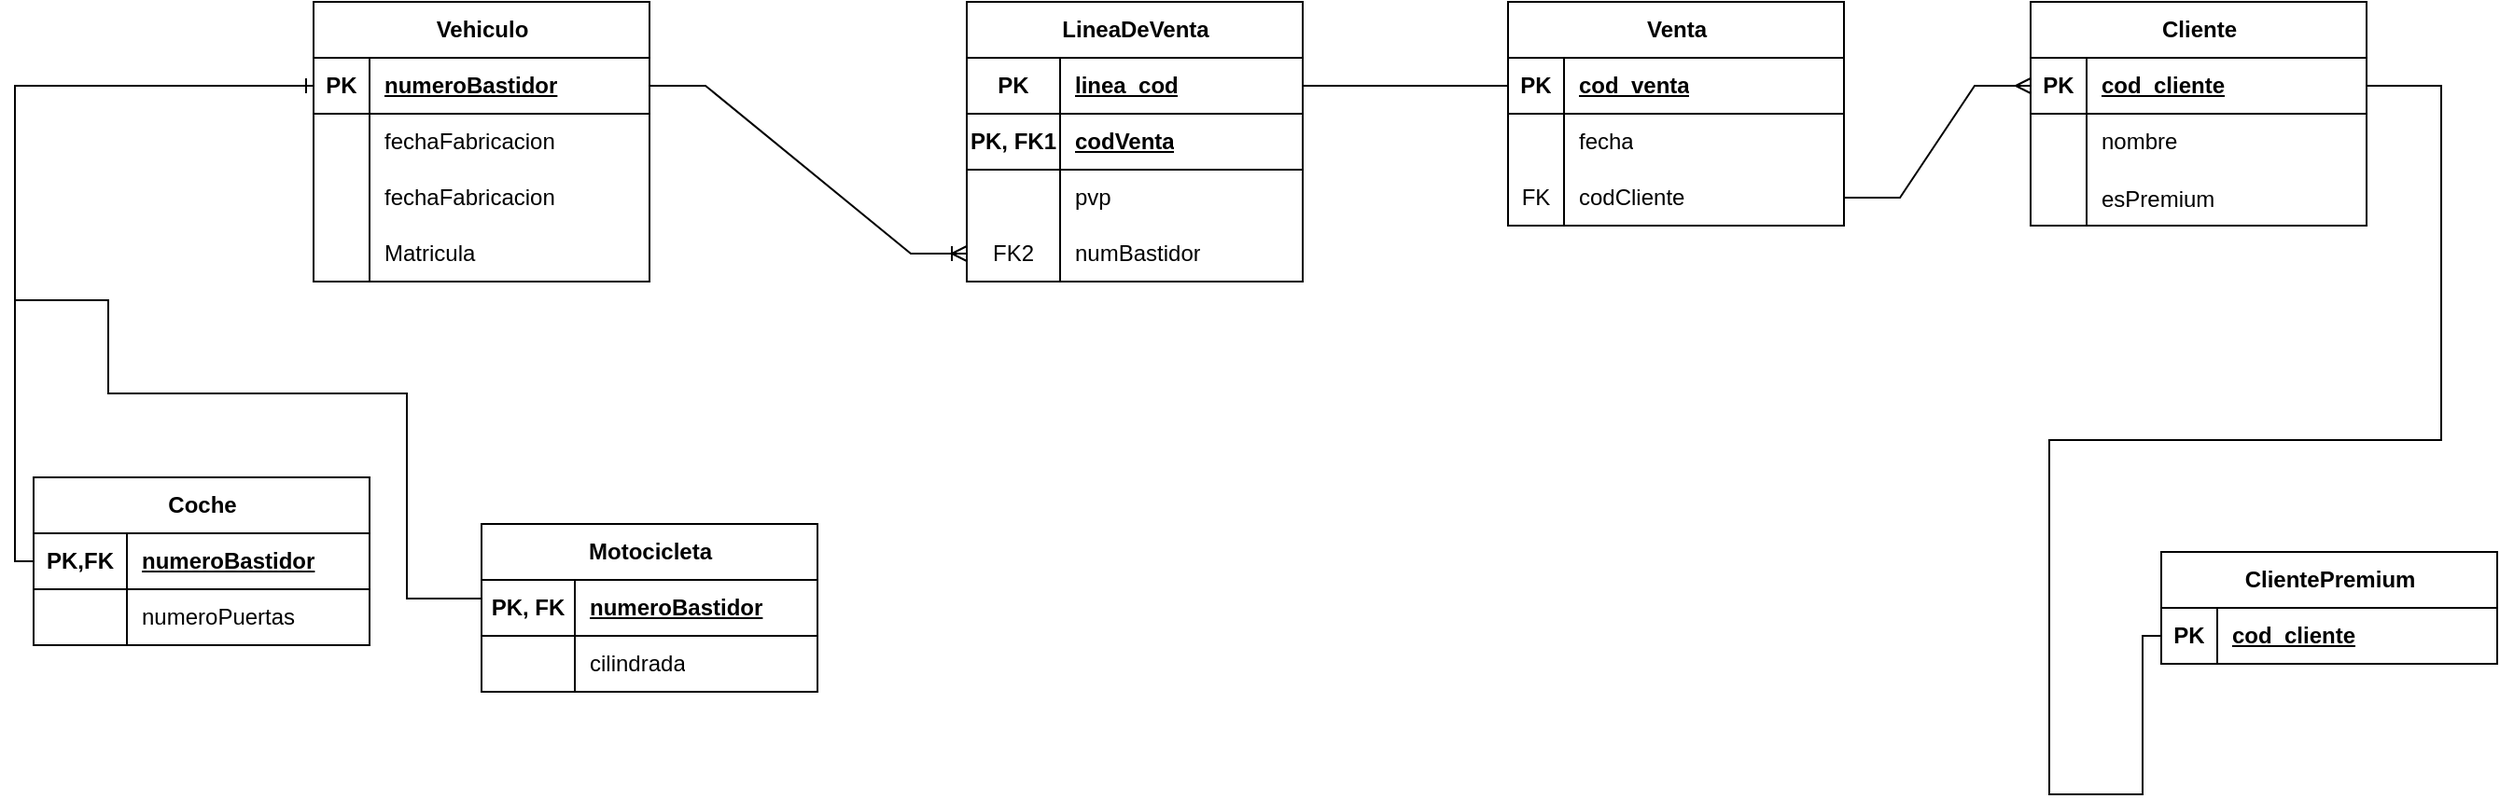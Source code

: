 <mxfile version="22.1.21" type="device">
  <diagram id="R2lEEEUBdFMjLlhIrx00" name="Page-1">
    <mxGraphModel dx="2284" dy="844" grid="1" gridSize="10" guides="1" tooltips="1" connect="1" arrows="1" fold="1" page="1" pageScale="1" pageWidth="850" pageHeight="1100" math="0" shadow="0" extFonts="Permanent Marker^https://fonts.googleapis.com/css?family=Permanent+Marker">
      <root>
        <mxCell id="0" />
        <mxCell id="1" parent="0" />
        <mxCell id="gld8KDTytuYv7XRMSMwb-1" value="Motocicleta" style="shape=table;startSize=30;container=1;collapsible=1;childLayout=tableLayout;fixedRows=1;rowLines=0;fontStyle=1;align=center;resizeLast=1;html=1;" parent="1" vertex="1">
          <mxGeometry x="40" y="530" width="180" height="90" as="geometry" />
        </mxCell>
        <mxCell id="gld8KDTytuYv7XRMSMwb-2" value="" style="shape=tableRow;horizontal=0;startSize=0;swimlaneHead=0;swimlaneBody=0;fillColor=none;collapsible=0;dropTarget=0;points=[[0,0.5],[1,0.5]];portConstraint=eastwest;top=0;left=0;right=0;bottom=1;" parent="gld8KDTytuYv7XRMSMwb-1" vertex="1">
          <mxGeometry y="30" width="180" height="30" as="geometry" />
        </mxCell>
        <mxCell id="gld8KDTytuYv7XRMSMwb-3" value="PK, FK" style="shape=partialRectangle;connectable=0;fillColor=none;top=0;left=0;bottom=0;right=0;fontStyle=1;overflow=hidden;whiteSpace=wrap;html=1;" parent="gld8KDTytuYv7XRMSMwb-2" vertex="1">
          <mxGeometry width="50" height="30" as="geometry">
            <mxRectangle width="50" height="30" as="alternateBounds" />
          </mxGeometry>
        </mxCell>
        <mxCell id="gld8KDTytuYv7XRMSMwb-4" value="numeroBastidor" style="shape=partialRectangle;connectable=0;fillColor=none;top=0;left=0;bottom=0;right=0;align=left;spacingLeft=6;fontStyle=5;overflow=hidden;whiteSpace=wrap;html=1;" parent="gld8KDTytuYv7XRMSMwb-2" vertex="1">
          <mxGeometry x="50" width="130" height="30" as="geometry">
            <mxRectangle width="130" height="30" as="alternateBounds" />
          </mxGeometry>
        </mxCell>
        <mxCell id="gld8KDTytuYv7XRMSMwb-5" value="" style="shape=tableRow;horizontal=0;startSize=0;swimlaneHead=0;swimlaneBody=0;fillColor=none;collapsible=0;dropTarget=0;points=[[0,0.5],[1,0.5]];portConstraint=eastwest;top=0;left=0;right=0;bottom=0;" parent="gld8KDTytuYv7XRMSMwb-1" vertex="1">
          <mxGeometry y="60" width="180" height="30" as="geometry" />
        </mxCell>
        <mxCell id="gld8KDTytuYv7XRMSMwb-6" value="" style="shape=partialRectangle;connectable=0;fillColor=none;top=0;left=0;bottom=0;right=0;editable=1;overflow=hidden;whiteSpace=wrap;html=1;" parent="gld8KDTytuYv7XRMSMwb-5" vertex="1">
          <mxGeometry width="50" height="30" as="geometry">
            <mxRectangle width="50" height="30" as="alternateBounds" />
          </mxGeometry>
        </mxCell>
        <mxCell id="gld8KDTytuYv7XRMSMwb-7" value="cilindrada" style="shape=partialRectangle;connectable=0;fillColor=none;top=0;left=0;bottom=0;right=0;align=left;spacingLeft=6;overflow=hidden;whiteSpace=wrap;html=1;" parent="gld8KDTytuYv7XRMSMwb-5" vertex="1">
          <mxGeometry x="50" width="130" height="30" as="geometry">
            <mxRectangle width="130" height="30" as="alternateBounds" />
          </mxGeometry>
        </mxCell>
        <mxCell id="gld8KDTytuYv7XRMSMwb-14" value="Coche" style="shape=table;startSize=30;container=1;collapsible=1;childLayout=tableLayout;fixedRows=1;rowLines=0;fontStyle=1;align=center;resizeLast=1;html=1;" parent="1" vertex="1">
          <mxGeometry x="-200" y="505" width="180" height="90" as="geometry" />
        </mxCell>
        <mxCell id="gld8KDTytuYv7XRMSMwb-15" value="" style="shape=tableRow;horizontal=0;startSize=0;swimlaneHead=0;swimlaneBody=0;fillColor=none;collapsible=0;dropTarget=0;points=[[0,0.5],[1,0.5]];portConstraint=eastwest;top=0;left=0;right=0;bottom=1;" parent="gld8KDTytuYv7XRMSMwb-14" vertex="1">
          <mxGeometry y="30" width="180" height="30" as="geometry" />
        </mxCell>
        <mxCell id="gld8KDTytuYv7XRMSMwb-16" value="PK,FK" style="shape=partialRectangle;connectable=0;fillColor=none;top=0;left=0;bottom=0;right=0;fontStyle=1;overflow=hidden;whiteSpace=wrap;html=1;" parent="gld8KDTytuYv7XRMSMwb-15" vertex="1">
          <mxGeometry width="50" height="30" as="geometry">
            <mxRectangle width="50" height="30" as="alternateBounds" />
          </mxGeometry>
        </mxCell>
        <mxCell id="gld8KDTytuYv7XRMSMwb-17" value="numeroBastidor" style="shape=partialRectangle;connectable=0;fillColor=none;top=0;left=0;bottom=0;right=0;align=left;spacingLeft=6;fontStyle=5;overflow=hidden;whiteSpace=wrap;html=1;" parent="gld8KDTytuYv7XRMSMwb-15" vertex="1">
          <mxGeometry x="50" width="130" height="30" as="geometry">
            <mxRectangle width="130" height="30" as="alternateBounds" />
          </mxGeometry>
        </mxCell>
        <mxCell id="gld8KDTytuYv7XRMSMwb-18" value="" style="shape=tableRow;horizontal=0;startSize=0;swimlaneHead=0;swimlaneBody=0;fillColor=none;collapsible=0;dropTarget=0;points=[[0,0.5],[1,0.5]];portConstraint=eastwest;top=0;left=0;right=0;bottom=0;" parent="gld8KDTytuYv7XRMSMwb-14" vertex="1">
          <mxGeometry y="60" width="180" height="30" as="geometry" />
        </mxCell>
        <mxCell id="gld8KDTytuYv7XRMSMwb-19" value="" style="shape=partialRectangle;connectable=0;fillColor=none;top=0;left=0;bottom=0;right=0;editable=1;overflow=hidden;whiteSpace=wrap;html=1;" parent="gld8KDTytuYv7XRMSMwb-18" vertex="1">
          <mxGeometry width="50" height="30" as="geometry">
            <mxRectangle width="50" height="30" as="alternateBounds" />
          </mxGeometry>
        </mxCell>
        <mxCell id="gld8KDTytuYv7XRMSMwb-20" value="numeroPuertas" style="shape=partialRectangle;connectable=0;fillColor=none;top=0;left=0;bottom=0;right=0;align=left;spacingLeft=6;overflow=hidden;whiteSpace=wrap;html=1;" parent="gld8KDTytuYv7XRMSMwb-18" vertex="1">
          <mxGeometry x="50" width="130" height="30" as="geometry">
            <mxRectangle width="130" height="30" as="alternateBounds" />
          </mxGeometry>
        </mxCell>
        <mxCell id="gld8KDTytuYv7XRMSMwb-27" value="Vehiculo" style="shape=table;startSize=30;container=1;collapsible=1;childLayout=tableLayout;fixedRows=1;rowLines=0;fontStyle=1;align=center;resizeLast=1;html=1;" parent="1" vertex="1">
          <mxGeometry x="-50" y="250" width="180" height="150" as="geometry" />
        </mxCell>
        <mxCell id="gld8KDTytuYv7XRMSMwb-28" value="" style="shape=tableRow;horizontal=0;startSize=0;swimlaneHead=0;swimlaneBody=0;fillColor=none;collapsible=0;dropTarget=0;points=[[0,0.5],[1,0.5]];portConstraint=eastwest;top=0;left=0;right=0;bottom=1;" parent="gld8KDTytuYv7XRMSMwb-27" vertex="1">
          <mxGeometry y="30" width="180" height="30" as="geometry" />
        </mxCell>
        <mxCell id="gld8KDTytuYv7XRMSMwb-29" value="PK" style="shape=partialRectangle;connectable=0;fillColor=none;top=0;left=0;bottom=0;right=0;fontStyle=1;overflow=hidden;whiteSpace=wrap;html=1;" parent="gld8KDTytuYv7XRMSMwb-28" vertex="1">
          <mxGeometry width="30" height="30" as="geometry">
            <mxRectangle width="30" height="30" as="alternateBounds" />
          </mxGeometry>
        </mxCell>
        <mxCell id="gld8KDTytuYv7XRMSMwb-30" value="numeroBastidor" style="shape=partialRectangle;connectable=0;fillColor=none;top=0;left=0;bottom=0;right=0;align=left;spacingLeft=6;fontStyle=5;overflow=hidden;whiteSpace=wrap;html=1;" parent="gld8KDTytuYv7XRMSMwb-28" vertex="1">
          <mxGeometry x="30" width="150" height="30" as="geometry">
            <mxRectangle width="150" height="30" as="alternateBounds" />
          </mxGeometry>
        </mxCell>
        <mxCell id="gld8KDTytuYv7XRMSMwb-31" value="" style="shape=tableRow;horizontal=0;startSize=0;swimlaneHead=0;swimlaneBody=0;fillColor=none;collapsible=0;dropTarget=0;points=[[0,0.5],[1,0.5]];portConstraint=eastwest;top=0;left=0;right=0;bottom=0;" parent="gld8KDTytuYv7XRMSMwb-27" vertex="1">
          <mxGeometry y="60" width="180" height="30" as="geometry" />
        </mxCell>
        <mxCell id="gld8KDTytuYv7XRMSMwb-32" value="" style="shape=partialRectangle;connectable=0;fillColor=none;top=0;left=0;bottom=0;right=0;editable=1;overflow=hidden;whiteSpace=wrap;html=1;" parent="gld8KDTytuYv7XRMSMwb-31" vertex="1">
          <mxGeometry width="30" height="30" as="geometry">
            <mxRectangle width="30" height="30" as="alternateBounds" />
          </mxGeometry>
        </mxCell>
        <mxCell id="gld8KDTytuYv7XRMSMwb-33" value="fechaFabricacion" style="shape=partialRectangle;connectable=0;fillColor=none;top=0;left=0;bottom=0;right=0;align=left;spacingLeft=6;overflow=hidden;whiteSpace=wrap;html=1;" parent="gld8KDTytuYv7XRMSMwb-31" vertex="1">
          <mxGeometry x="30" width="150" height="30" as="geometry">
            <mxRectangle width="150" height="30" as="alternateBounds" />
          </mxGeometry>
        </mxCell>
        <mxCell id="gld8KDTytuYv7XRMSMwb-40" value="" style="shape=tableRow;horizontal=0;startSize=0;swimlaneHead=0;swimlaneBody=0;fillColor=none;collapsible=0;dropTarget=0;points=[[0,0.5],[1,0.5]];portConstraint=eastwest;top=0;left=0;right=0;bottom=0;" parent="gld8KDTytuYv7XRMSMwb-27" vertex="1">
          <mxGeometry y="90" width="180" height="30" as="geometry" />
        </mxCell>
        <mxCell id="gld8KDTytuYv7XRMSMwb-41" value="" style="shape=partialRectangle;connectable=0;fillColor=none;top=0;left=0;bottom=0;right=0;editable=1;overflow=hidden;whiteSpace=wrap;html=1;" parent="gld8KDTytuYv7XRMSMwb-40" vertex="1">
          <mxGeometry width="30" height="30" as="geometry">
            <mxRectangle width="30" height="30" as="alternateBounds" />
          </mxGeometry>
        </mxCell>
        <mxCell id="gld8KDTytuYv7XRMSMwb-42" value="fechaFabricacion" style="shape=partialRectangle;connectable=0;fillColor=none;top=0;left=0;bottom=0;right=0;align=left;spacingLeft=6;overflow=hidden;whiteSpace=wrap;html=1;" parent="gld8KDTytuYv7XRMSMwb-40" vertex="1">
          <mxGeometry x="30" width="150" height="30" as="geometry">
            <mxRectangle width="150" height="30" as="alternateBounds" />
          </mxGeometry>
        </mxCell>
        <mxCell id="gld8KDTytuYv7XRMSMwb-34" value="" style="shape=tableRow;horizontal=0;startSize=0;swimlaneHead=0;swimlaneBody=0;fillColor=none;collapsible=0;dropTarget=0;points=[[0,0.5],[1,0.5]];portConstraint=eastwest;top=0;left=0;right=0;bottom=0;" parent="gld8KDTytuYv7XRMSMwb-27" vertex="1">
          <mxGeometry y="120" width="180" height="30" as="geometry" />
        </mxCell>
        <mxCell id="gld8KDTytuYv7XRMSMwb-35" value="" style="shape=partialRectangle;connectable=0;fillColor=none;top=0;left=0;bottom=0;right=0;editable=1;overflow=hidden;whiteSpace=wrap;html=1;" parent="gld8KDTytuYv7XRMSMwb-34" vertex="1">
          <mxGeometry width="30" height="30" as="geometry">
            <mxRectangle width="30" height="30" as="alternateBounds" />
          </mxGeometry>
        </mxCell>
        <mxCell id="gld8KDTytuYv7XRMSMwb-36" value="Matricula" style="shape=partialRectangle;connectable=0;fillColor=none;top=0;left=0;bottom=0;right=0;align=left;spacingLeft=6;overflow=hidden;whiteSpace=wrap;html=1;" parent="gld8KDTytuYv7XRMSMwb-34" vertex="1">
          <mxGeometry x="30" width="150" height="30" as="geometry">
            <mxRectangle width="150" height="30" as="alternateBounds" />
          </mxGeometry>
        </mxCell>
        <mxCell id="gld8KDTytuYv7XRMSMwb-57" value="LineaDeVenta" style="shape=table;startSize=30;container=1;collapsible=1;childLayout=tableLayout;fixedRows=1;rowLines=0;fontStyle=1;align=center;resizeLast=1;html=1;" parent="1" vertex="1">
          <mxGeometry x="300" y="250" width="180" height="150" as="geometry" />
        </mxCell>
        <mxCell id="gld8KDTytuYv7XRMSMwb-58" value="" style="shape=tableRow;horizontal=0;startSize=0;swimlaneHead=0;swimlaneBody=0;fillColor=none;collapsible=0;dropTarget=0;points=[[0,0.5],[1,0.5]];portConstraint=eastwest;top=0;left=0;right=0;bottom=1;" parent="gld8KDTytuYv7XRMSMwb-57" vertex="1">
          <mxGeometry y="30" width="180" height="30" as="geometry" />
        </mxCell>
        <mxCell id="gld8KDTytuYv7XRMSMwb-59" value="PK" style="shape=partialRectangle;connectable=0;fillColor=none;top=0;left=0;bottom=0;right=0;fontStyle=1;overflow=hidden;whiteSpace=wrap;html=1;" parent="gld8KDTytuYv7XRMSMwb-58" vertex="1">
          <mxGeometry width="50" height="30" as="geometry">
            <mxRectangle width="50" height="30" as="alternateBounds" />
          </mxGeometry>
        </mxCell>
        <mxCell id="gld8KDTytuYv7XRMSMwb-60" value="linea_cod" style="shape=partialRectangle;connectable=0;fillColor=none;top=0;left=0;bottom=0;right=0;align=left;spacingLeft=6;fontStyle=5;overflow=hidden;whiteSpace=wrap;html=1;" parent="gld8KDTytuYv7XRMSMwb-58" vertex="1">
          <mxGeometry x="50" width="130" height="30" as="geometry">
            <mxRectangle width="130" height="30" as="alternateBounds" />
          </mxGeometry>
        </mxCell>
        <mxCell id="1bQKZkvqH7t7K8nR_lGs-5" value="" style="shape=tableRow;horizontal=0;startSize=0;swimlaneHead=0;swimlaneBody=0;fillColor=none;collapsible=0;dropTarget=0;points=[[0,0.5],[1,0.5]];portConstraint=eastwest;top=0;left=0;right=0;bottom=1;" vertex="1" parent="gld8KDTytuYv7XRMSMwb-57">
          <mxGeometry y="60" width="180" height="30" as="geometry" />
        </mxCell>
        <mxCell id="1bQKZkvqH7t7K8nR_lGs-6" value="PK, FK1" style="shape=partialRectangle;connectable=0;fillColor=none;top=0;left=0;bottom=0;right=0;fontStyle=1;overflow=hidden;whiteSpace=wrap;html=1;" vertex="1" parent="1bQKZkvqH7t7K8nR_lGs-5">
          <mxGeometry width="50" height="30" as="geometry">
            <mxRectangle width="50" height="30" as="alternateBounds" />
          </mxGeometry>
        </mxCell>
        <mxCell id="1bQKZkvqH7t7K8nR_lGs-7" value="codVenta" style="shape=partialRectangle;connectable=0;fillColor=none;top=0;left=0;bottom=0;right=0;align=left;spacingLeft=6;fontStyle=5;overflow=hidden;whiteSpace=wrap;html=1;" vertex="1" parent="1bQKZkvqH7t7K8nR_lGs-5">
          <mxGeometry x="50" width="130" height="30" as="geometry">
            <mxRectangle width="130" height="30" as="alternateBounds" />
          </mxGeometry>
        </mxCell>
        <mxCell id="gld8KDTytuYv7XRMSMwb-61" value="" style="shape=tableRow;horizontal=0;startSize=0;swimlaneHead=0;swimlaneBody=0;fillColor=none;collapsible=0;dropTarget=0;points=[[0,0.5],[1,0.5]];portConstraint=eastwest;top=0;left=0;right=0;bottom=0;" parent="gld8KDTytuYv7XRMSMwb-57" vertex="1">
          <mxGeometry y="90" width="180" height="30" as="geometry" />
        </mxCell>
        <mxCell id="gld8KDTytuYv7XRMSMwb-62" value="" style="shape=partialRectangle;connectable=0;fillColor=none;top=0;left=0;bottom=0;right=0;editable=1;overflow=hidden;whiteSpace=wrap;html=1;" parent="gld8KDTytuYv7XRMSMwb-61" vertex="1">
          <mxGeometry width="50" height="30" as="geometry">
            <mxRectangle width="50" height="30" as="alternateBounds" />
          </mxGeometry>
        </mxCell>
        <mxCell id="gld8KDTytuYv7XRMSMwb-63" value="pvp" style="shape=partialRectangle;connectable=0;fillColor=none;top=0;left=0;bottom=0;right=0;align=left;spacingLeft=6;overflow=hidden;whiteSpace=wrap;html=1;" parent="gld8KDTytuYv7XRMSMwb-61" vertex="1">
          <mxGeometry x="50" width="130" height="30" as="geometry">
            <mxRectangle width="130" height="30" as="alternateBounds" />
          </mxGeometry>
        </mxCell>
        <mxCell id="1bQKZkvqH7t7K8nR_lGs-2" value="" style="shape=tableRow;horizontal=0;startSize=0;swimlaneHead=0;swimlaneBody=0;fillColor=none;collapsible=0;dropTarget=0;points=[[0,0.5],[1,0.5]];portConstraint=eastwest;top=0;left=0;right=0;bottom=0;" vertex="1" parent="gld8KDTytuYv7XRMSMwb-57">
          <mxGeometry y="120" width="180" height="30" as="geometry" />
        </mxCell>
        <mxCell id="1bQKZkvqH7t7K8nR_lGs-3" value="FK2" style="shape=partialRectangle;connectable=0;fillColor=none;top=0;left=0;bottom=0;right=0;fontStyle=0;overflow=hidden;whiteSpace=wrap;html=1;" vertex="1" parent="1bQKZkvqH7t7K8nR_lGs-2">
          <mxGeometry width="50" height="30" as="geometry">
            <mxRectangle width="50" height="30" as="alternateBounds" />
          </mxGeometry>
        </mxCell>
        <mxCell id="1bQKZkvqH7t7K8nR_lGs-4" value="numBastidor" style="shape=partialRectangle;connectable=0;fillColor=none;top=0;left=0;bottom=0;right=0;align=left;spacingLeft=6;fontStyle=0;overflow=hidden;whiteSpace=wrap;html=1;" vertex="1" parent="1bQKZkvqH7t7K8nR_lGs-2">
          <mxGeometry x="50" width="130" height="30" as="geometry">
            <mxRectangle width="130" height="30" as="alternateBounds" />
          </mxGeometry>
        </mxCell>
        <mxCell id="gld8KDTytuYv7XRMSMwb-70" value="" style="edgeStyle=orthogonalEdgeStyle;fontSize=12;html=1;endArrow=ERone;endFill=1;rounded=0;" parent="1" source="gld8KDTytuYv7XRMSMwb-2" target="gld8KDTytuYv7XRMSMwb-28" edge="1">
          <mxGeometry width="100" height="100" relative="1" as="geometry">
            <mxPoint x="-30" y="570" as="sourcePoint" />
            <mxPoint x="-130" y="260" as="targetPoint" />
            <Array as="points">
              <mxPoint y="570" />
              <mxPoint y="460" />
              <mxPoint x="-160" y="460" />
              <mxPoint x="-160" y="410" />
              <mxPoint x="-210" y="410" />
              <mxPoint x="-210" y="295" />
            </Array>
          </mxGeometry>
        </mxCell>
        <mxCell id="gld8KDTytuYv7XRMSMwb-71" value="" style="edgeStyle=orthogonalEdgeStyle;fontSize=12;html=1;endArrow=ERone;endFill=1;rounded=0;exitX=0;exitY=0.5;exitDx=0;exitDy=0;" parent="1" source="gld8KDTytuYv7XRMSMwb-15" target="gld8KDTytuYv7XRMSMwb-28" edge="1">
          <mxGeometry width="100" height="100" relative="1" as="geometry">
            <mxPoint x="-230" y="420" as="sourcePoint" />
            <mxPoint x="-130" y="320" as="targetPoint" />
          </mxGeometry>
        </mxCell>
        <mxCell id="gld8KDTytuYv7XRMSMwb-76" value="Venta" style="shape=table;startSize=30;container=1;collapsible=1;childLayout=tableLayout;fixedRows=1;rowLines=0;fontStyle=1;align=center;resizeLast=1;html=1;" parent="1" vertex="1">
          <mxGeometry x="590" y="250" width="180" height="120" as="geometry" />
        </mxCell>
        <mxCell id="gld8KDTytuYv7XRMSMwb-77" value="" style="shape=tableRow;horizontal=0;startSize=0;swimlaneHead=0;swimlaneBody=0;fillColor=none;collapsible=0;dropTarget=0;points=[[0,0.5],[1,0.5]];portConstraint=eastwest;top=0;left=0;right=0;bottom=1;" parent="gld8KDTytuYv7XRMSMwb-76" vertex="1">
          <mxGeometry y="30" width="180" height="30" as="geometry" />
        </mxCell>
        <mxCell id="gld8KDTytuYv7XRMSMwb-78" value="PK" style="shape=partialRectangle;connectable=0;fillColor=none;top=0;left=0;bottom=0;right=0;fontStyle=1;overflow=hidden;whiteSpace=wrap;html=1;" parent="gld8KDTytuYv7XRMSMwb-77" vertex="1">
          <mxGeometry width="30" height="30" as="geometry">
            <mxRectangle width="30" height="30" as="alternateBounds" />
          </mxGeometry>
        </mxCell>
        <mxCell id="gld8KDTytuYv7XRMSMwb-79" value="cod_venta" style="shape=partialRectangle;connectable=0;fillColor=none;top=0;left=0;bottom=0;right=0;align=left;spacingLeft=6;fontStyle=5;overflow=hidden;whiteSpace=wrap;html=1;" parent="gld8KDTytuYv7XRMSMwb-77" vertex="1">
          <mxGeometry x="30" width="150" height="30" as="geometry">
            <mxRectangle width="150" height="30" as="alternateBounds" />
          </mxGeometry>
        </mxCell>
        <mxCell id="gld8KDTytuYv7XRMSMwb-80" value="" style="shape=tableRow;horizontal=0;startSize=0;swimlaneHead=0;swimlaneBody=0;fillColor=none;collapsible=0;dropTarget=0;points=[[0,0.5],[1,0.5]];portConstraint=eastwest;top=0;left=0;right=0;bottom=0;" parent="gld8KDTytuYv7XRMSMwb-76" vertex="1">
          <mxGeometry y="60" width="180" height="30" as="geometry" />
        </mxCell>
        <mxCell id="gld8KDTytuYv7XRMSMwb-81" value="" style="shape=partialRectangle;connectable=0;fillColor=none;top=0;left=0;bottom=0;right=0;editable=1;overflow=hidden;whiteSpace=wrap;html=1;" parent="gld8KDTytuYv7XRMSMwb-80" vertex="1">
          <mxGeometry width="30" height="30" as="geometry">
            <mxRectangle width="30" height="30" as="alternateBounds" />
          </mxGeometry>
        </mxCell>
        <mxCell id="gld8KDTytuYv7XRMSMwb-82" value="fecha" style="shape=partialRectangle;connectable=0;fillColor=none;top=0;left=0;bottom=0;right=0;align=left;spacingLeft=6;overflow=hidden;whiteSpace=wrap;html=1;" parent="gld8KDTytuYv7XRMSMwb-80" vertex="1">
          <mxGeometry x="30" width="150" height="30" as="geometry">
            <mxRectangle width="150" height="30" as="alternateBounds" />
          </mxGeometry>
        </mxCell>
        <mxCell id="1bQKZkvqH7t7K8nR_lGs-8" value="" style="shape=tableRow;horizontal=0;startSize=0;swimlaneHead=0;swimlaneBody=0;fillColor=none;collapsible=0;dropTarget=0;points=[[0,0.5],[1,0.5]];portConstraint=eastwest;top=0;left=0;right=0;bottom=0;" vertex="1" parent="gld8KDTytuYv7XRMSMwb-76">
          <mxGeometry y="90" width="180" height="30" as="geometry" />
        </mxCell>
        <mxCell id="1bQKZkvqH7t7K8nR_lGs-9" value="FK" style="shape=partialRectangle;connectable=0;fillColor=none;top=0;left=0;bottom=0;right=0;fontStyle=0;overflow=hidden;whiteSpace=wrap;html=1;" vertex="1" parent="1bQKZkvqH7t7K8nR_lGs-8">
          <mxGeometry width="30" height="30" as="geometry">
            <mxRectangle width="30" height="30" as="alternateBounds" />
          </mxGeometry>
        </mxCell>
        <mxCell id="1bQKZkvqH7t7K8nR_lGs-10" value="codCliente" style="shape=partialRectangle;connectable=0;fillColor=none;top=0;left=0;bottom=0;right=0;align=left;spacingLeft=6;fontStyle=0;overflow=hidden;whiteSpace=wrap;html=1;" vertex="1" parent="1bQKZkvqH7t7K8nR_lGs-8">
          <mxGeometry x="30" width="150" height="30" as="geometry">
            <mxRectangle width="150" height="30" as="alternateBounds" />
          </mxGeometry>
        </mxCell>
        <mxCell id="gld8KDTytuYv7XRMSMwb-89" value="Cliente" style="shape=table;startSize=30;container=1;collapsible=1;childLayout=tableLayout;fixedRows=1;rowLines=0;fontStyle=1;align=center;resizeLast=1;html=1;" parent="1" vertex="1">
          <mxGeometry x="870" y="250" width="180" height="120" as="geometry" />
        </mxCell>
        <mxCell id="gld8KDTytuYv7XRMSMwb-90" value="" style="shape=tableRow;horizontal=0;startSize=0;swimlaneHead=0;swimlaneBody=0;fillColor=none;collapsible=0;dropTarget=0;points=[[0,0.5],[1,0.5]];portConstraint=eastwest;top=0;left=0;right=0;bottom=1;" parent="gld8KDTytuYv7XRMSMwb-89" vertex="1">
          <mxGeometry y="30" width="180" height="30" as="geometry" />
        </mxCell>
        <mxCell id="gld8KDTytuYv7XRMSMwb-91" value="PK" style="shape=partialRectangle;connectable=0;fillColor=none;top=0;left=0;bottom=0;right=0;fontStyle=1;overflow=hidden;whiteSpace=wrap;html=1;" parent="gld8KDTytuYv7XRMSMwb-90" vertex="1">
          <mxGeometry width="30" height="30" as="geometry">
            <mxRectangle width="30" height="30" as="alternateBounds" />
          </mxGeometry>
        </mxCell>
        <mxCell id="gld8KDTytuYv7XRMSMwb-92" value="cod_cliente" style="shape=partialRectangle;connectable=0;fillColor=none;top=0;left=0;bottom=0;right=0;align=left;spacingLeft=6;fontStyle=5;overflow=hidden;whiteSpace=wrap;html=1;" parent="gld8KDTytuYv7XRMSMwb-90" vertex="1">
          <mxGeometry x="30" width="150" height="30" as="geometry">
            <mxRectangle width="150" height="30" as="alternateBounds" />
          </mxGeometry>
        </mxCell>
        <mxCell id="gld8KDTytuYv7XRMSMwb-93" value="" style="shape=tableRow;horizontal=0;startSize=0;swimlaneHead=0;swimlaneBody=0;fillColor=none;collapsible=0;dropTarget=0;points=[[0,0.5],[1,0.5]];portConstraint=eastwest;top=0;left=0;right=0;bottom=0;" parent="gld8KDTytuYv7XRMSMwb-89" vertex="1">
          <mxGeometry y="60" width="180" height="30" as="geometry" />
        </mxCell>
        <mxCell id="gld8KDTytuYv7XRMSMwb-94" value="" style="shape=partialRectangle;connectable=0;fillColor=none;top=0;left=0;bottom=0;right=0;editable=1;overflow=hidden;whiteSpace=wrap;html=1;" parent="gld8KDTytuYv7XRMSMwb-93" vertex="1">
          <mxGeometry width="30" height="30" as="geometry">
            <mxRectangle width="30" height="30" as="alternateBounds" />
          </mxGeometry>
        </mxCell>
        <mxCell id="gld8KDTytuYv7XRMSMwb-95" value="nombre" style="shape=partialRectangle;connectable=0;fillColor=none;top=0;left=0;bottom=0;right=0;align=left;spacingLeft=6;overflow=hidden;whiteSpace=wrap;html=1;" parent="gld8KDTytuYv7XRMSMwb-93" vertex="1">
          <mxGeometry x="30" width="150" height="30" as="geometry">
            <mxRectangle width="150" height="30" as="alternateBounds" />
          </mxGeometry>
        </mxCell>
        <mxCell id="1bQKZkvqH7t7K8nR_lGs-14" value="" style="shape=tableRow;horizontal=0;startSize=0;swimlaneHead=0;swimlaneBody=0;fillColor=none;collapsible=0;dropTarget=0;points=[[0,0.5],[1,0.5]];portConstraint=eastwest;top=0;left=0;right=0;bottom=0;" vertex="1" parent="gld8KDTytuYv7XRMSMwb-89">
          <mxGeometry y="90" width="180" height="30" as="geometry" />
        </mxCell>
        <mxCell id="1bQKZkvqH7t7K8nR_lGs-15" value="" style="shape=partialRectangle;connectable=0;fillColor=none;top=0;left=0;bottom=0;right=0;editable=1;overflow=hidden;" vertex="1" parent="1bQKZkvqH7t7K8nR_lGs-14">
          <mxGeometry width="30" height="30" as="geometry">
            <mxRectangle width="30" height="30" as="alternateBounds" />
          </mxGeometry>
        </mxCell>
        <mxCell id="1bQKZkvqH7t7K8nR_lGs-16" value="esPremium" style="shape=partialRectangle;connectable=0;fillColor=none;top=0;left=0;bottom=0;right=0;align=left;spacingLeft=6;overflow=hidden;" vertex="1" parent="1bQKZkvqH7t7K8nR_lGs-14">
          <mxGeometry x="30" width="150" height="30" as="geometry">
            <mxRectangle width="150" height="30" as="alternateBounds" />
          </mxGeometry>
        </mxCell>
        <mxCell id="gld8KDTytuYv7XRMSMwb-102" value="ClientePremium" style="shape=table;startSize=30;container=1;collapsible=1;childLayout=tableLayout;fixedRows=1;rowLines=0;fontStyle=1;align=center;resizeLast=1;html=1;" parent="1" vertex="1">
          <mxGeometry x="940" y="545" width="180" height="60" as="geometry" />
        </mxCell>
        <mxCell id="gld8KDTytuYv7XRMSMwb-103" value="" style="shape=tableRow;horizontal=0;startSize=0;swimlaneHead=0;swimlaneBody=0;fillColor=none;collapsible=0;dropTarget=0;points=[[0,0.5],[1,0.5]];portConstraint=eastwest;top=0;left=0;right=0;bottom=1;" parent="gld8KDTytuYv7XRMSMwb-102" vertex="1">
          <mxGeometry y="30" width="180" height="30" as="geometry" />
        </mxCell>
        <mxCell id="gld8KDTytuYv7XRMSMwb-104" value="PK" style="shape=partialRectangle;connectable=0;fillColor=none;top=0;left=0;bottom=0;right=0;fontStyle=1;overflow=hidden;whiteSpace=wrap;html=1;" parent="gld8KDTytuYv7XRMSMwb-103" vertex="1">
          <mxGeometry width="30" height="30" as="geometry">
            <mxRectangle width="30" height="30" as="alternateBounds" />
          </mxGeometry>
        </mxCell>
        <mxCell id="gld8KDTytuYv7XRMSMwb-105" value="cod_cliente" style="shape=partialRectangle;connectable=0;fillColor=none;top=0;left=0;bottom=0;right=0;align=left;spacingLeft=6;fontStyle=5;overflow=hidden;whiteSpace=wrap;html=1;" parent="gld8KDTytuYv7XRMSMwb-103" vertex="1">
          <mxGeometry x="30" width="150" height="30" as="geometry">
            <mxRectangle width="150" height="30" as="alternateBounds" />
          </mxGeometry>
        </mxCell>
        <mxCell id="gld8KDTytuYv7XRMSMwb-116" value="" style="endArrow=none;html=1;rounded=0;" parent="1" source="gld8KDTytuYv7XRMSMwb-58" target="gld8KDTytuYv7XRMSMwb-77" edge="1">
          <mxGeometry relative="1" as="geometry">
            <mxPoint x="530" y="410" as="sourcePoint" />
            <mxPoint x="690" y="410" as="targetPoint" />
          </mxGeometry>
        </mxCell>
        <mxCell id="gld8KDTytuYv7XRMSMwb-117" value="" style="endArrow=none;html=1;rounded=0;edgeStyle=orthogonalEdgeStyle;" parent="1" source="gld8KDTytuYv7XRMSMwb-90" target="gld8KDTytuYv7XRMSMwb-103" edge="1">
          <mxGeometry relative="1" as="geometry">
            <mxPoint x="360" y="565" as="sourcePoint" />
            <mxPoint x="520" y="565" as="targetPoint" />
            <Array as="points">
              <mxPoint x="1090" y="295" />
              <mxPoint x="1090" y="485" />
              <mxPoint x="880" y="485" />
              <mxPoint x="880" y="675" />
              <mxPoint x="930" y="675" />
              <mxPoint x="930" y="590" />
            </Array>
          </mxGeometry>
        </mxCell>
        <mxCell id="1bQKZkvqH7t7K8nR_lGs-17" value="" style="edgeStyle=entityRelationEdgeStyle;fontSize=12;html=1;endArrow=ERoneToMany;rounded=0;" edge="1" parent="1" source="gld8KDTytuYv7XRMSMwb-28" target="1bQKZkvqH7t7K8nR_lGs-2">
          <mxGeometry width="100" height="100" relative="1" as="geometry">
            <mxPoint x="180" y="410" as="sourcePoint" />
            <mxPoint x="280" y="310" as="targetPoint" />
          </mxGeometry>
        </mxCell>
        <mxCell id="1bQKZkvqH7t7K8nR_lGs-18" value="" style="edgeStyle=entityRelationEdgeStyle;fontSize=12;html=1;endArrow=ERmany;rounded=0;" edge="1" parent="1" source="1bQKZkvqH7t7K8nR_lGs-8" target="gld8KDTytuYv7XRMSMwb-90">
          <mxGeometry width="100" height="100" relative="1" as="geometry">
            <mxPoint x="430" y="480" as="sourcePoint" />
            <mxPoint x="530" y="380" as="targetPoint" />
          </mxGeometry>
        </mxCell>
      </root>
    </mxGraphModel>
  </diagram>
</mxfile>
